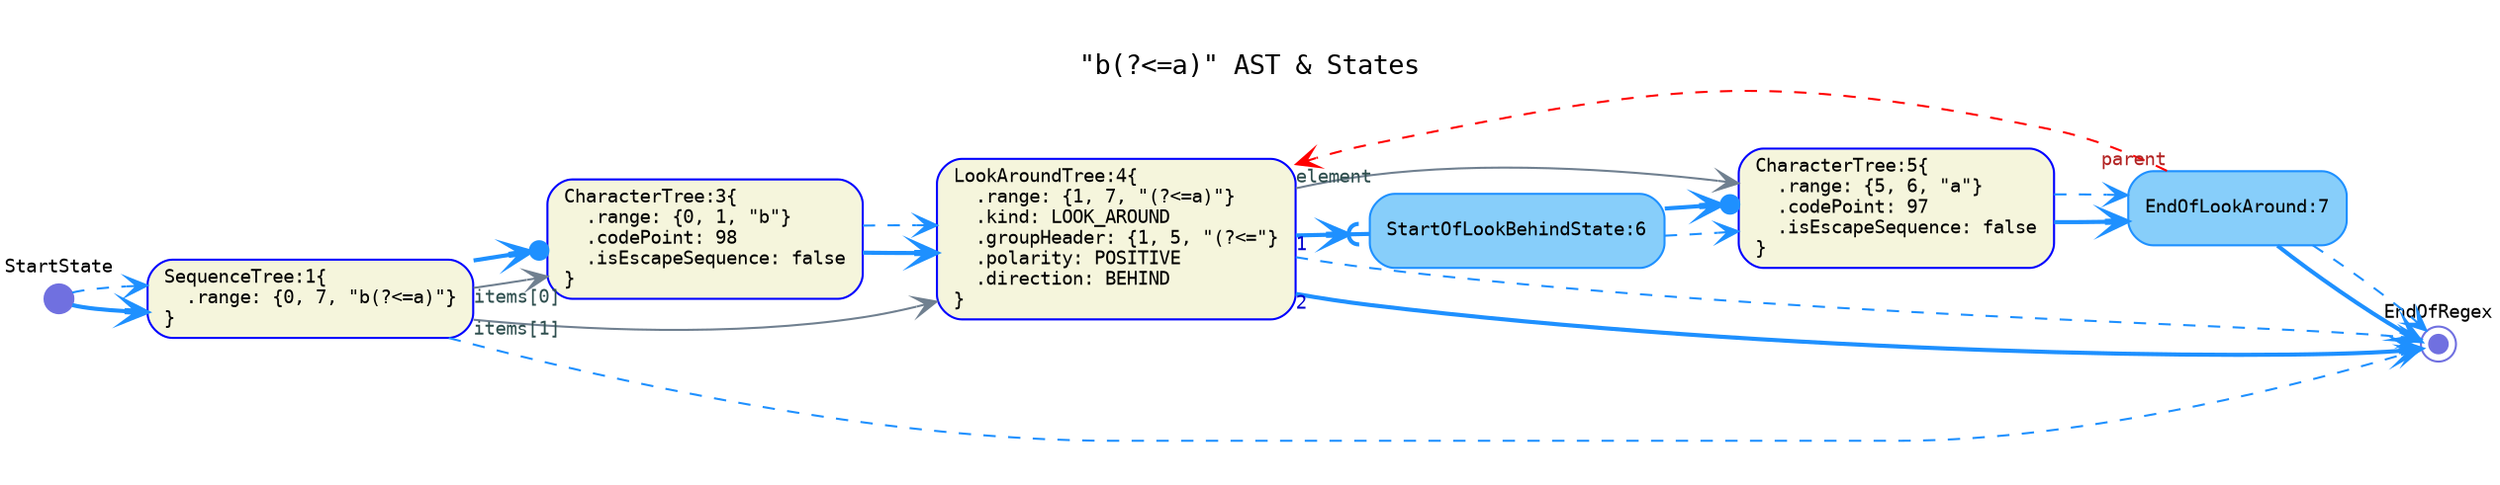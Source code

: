 digraph G {
  rankdir=LR;
  graph [fontname="Monospace", fontsize="13", pad="0.3"]
  labelloc="t";
  label="\"b(?<=a)\" AST & States";

  // tree-and-state nodes
  node [fontname="Monospace", fontsize= "9", shape="box", style="rounded,filled", color="Blue", fillcolor="Beige", fixedsize="false", width="0.75"]
  1[ label="SequenceTree:1\{\l  .range: \{0, 7, \"b(?<=a)\"\}\l\}\l" ]
  3[ label="CharacterTree:3\{\l  .range: \{0, 1, \"b\"\}\l  .codePoint: 98\l  .isEscapeSequence: false\l\}\l" ]
  4[ label="LookAroundTree:4\{\l  .range: \{1, 7, \"(?<=a)\"\}\l  .kind: LOOK_AROUND\l  .groupHeader: \{1, 5, \"(?<=\"\}\l  .polarity: POSITIVE\l  .direction: BEHIND\l\}\l" ]
  5[ label="CharacterTree:5\{\l  .range: \{5, 6, \"a\"\}\l  .codePoint: 97\l  .isEscapeSequence: false\l\}\l" ]

  // start nodes
  node [fontname="Monospace", fontsize= "9", shape="circle", style="rounded,filled", color="#7070E0", fillcolor="#7070E0", fixedsize="true", width="0.20"]
  StartState[ label="StartState\l\l\l\l" ]

  // end nodes
  node [fontname="Monospace", fontsize= "9", shape="doublecircle", style="rounded,filled", color="#7070E0", fillcolor="#7070E0", fixedsize="true", width="0.12"]
  EndOfRegex[ label="EndOfRegex\l\l\l\l" ]

  // state nodes
  node [fontname="Monospace", fontsize= "9", shape="box", style="rounded,filled", color="DodgerBlue", fillcolor="LightSkyBlue", fixedsize="false", width="0.75"]
  6[ label="StartOfLookBehindState:6\l" ]
  7[ label="EndOfLookAround:7\l" ]

  // default edges
  edge [fontname="Monospace", fontsize="9", style="solid", color="SlateGray", fontcolor="DarkSlateGray", arrowhead="vee", arrowtail="none", dir="both"]
  1 -> 3 [ label="",  taillabel="items[0]" ]
  4 -> 5 [ label="",  taillabel="element" ]
  1 -> 4 [ label="",  taillabel="items[1]" ]

  // epsilon-successor edges
  edge [fontname="Monospace", fontsize="9", style="bold", color="DodgerBlue", fontcolor="MediumBlue", arrowhead="vee", arrowtail="none", dir="both"]
  StartState -> 1 [ label="",  taillabel="" ]
  3 -> 4 [ label="",  taillabel="" ]
  4 -> EndOfRegex [ label="",  taillabel="2" ]
  5 -> 7 [ label="",  taillabel="" ]
  7 -> EndOfRegex [ label="",  taillabel="" ]

  // continuation edges
  edge [fontname="Monospace", fontsize="9", style="dashed", color="DodgerBlue", fontcolor="MediumBlue", arrowhead="vee", arrowtail="none", dir="both"]
  StartState -> 1 [ label="",  taillabel="" ]
  1 -> EndOfRegex [ label="",  taillabel="" ]
  3 -> 4 [ label="",  taillabel="" ]
  4 -> EndOfRegex [ label="",  taillabel="" ]
  6 -> 5 [ label="",  taillabel="" ]
  5 -> 7 [ label="",  taillabel="" ]
  7 -> EndOfRegex [ label="",  taillabel="" ]

  // character-successor edges
  edge [fontname="Monospace", fontsize="9", style="bold", color="DodgerBlue", fontcolor="MediumBlue", arrowhead="dotvee", arrowtail="none", dir="both"]
  1 -> 3 [ label="",  taillabel="" ]
  6 -> 5 [ label="",  taillabel="" ]

  // backtracking-successor edges
  edge [fontname="Monospace", fontsize="9", style="bold", color="DodgerBlue", fontcolor="MediumBlue", arrowhead="icurvevee", arrowtail="none", dir="both"]
  4 -> 6 [ label="",  taillabel="1" ]

  // reference edges
  edge [fontname="Monospace", fontsize="9", style="dashed", color="Red", fontcolor="Firebrick", arrowhead="vee", arrowtail="none", dir="both"]
  7 -> 4 [ label="",  taillabel="parent" ]
}
